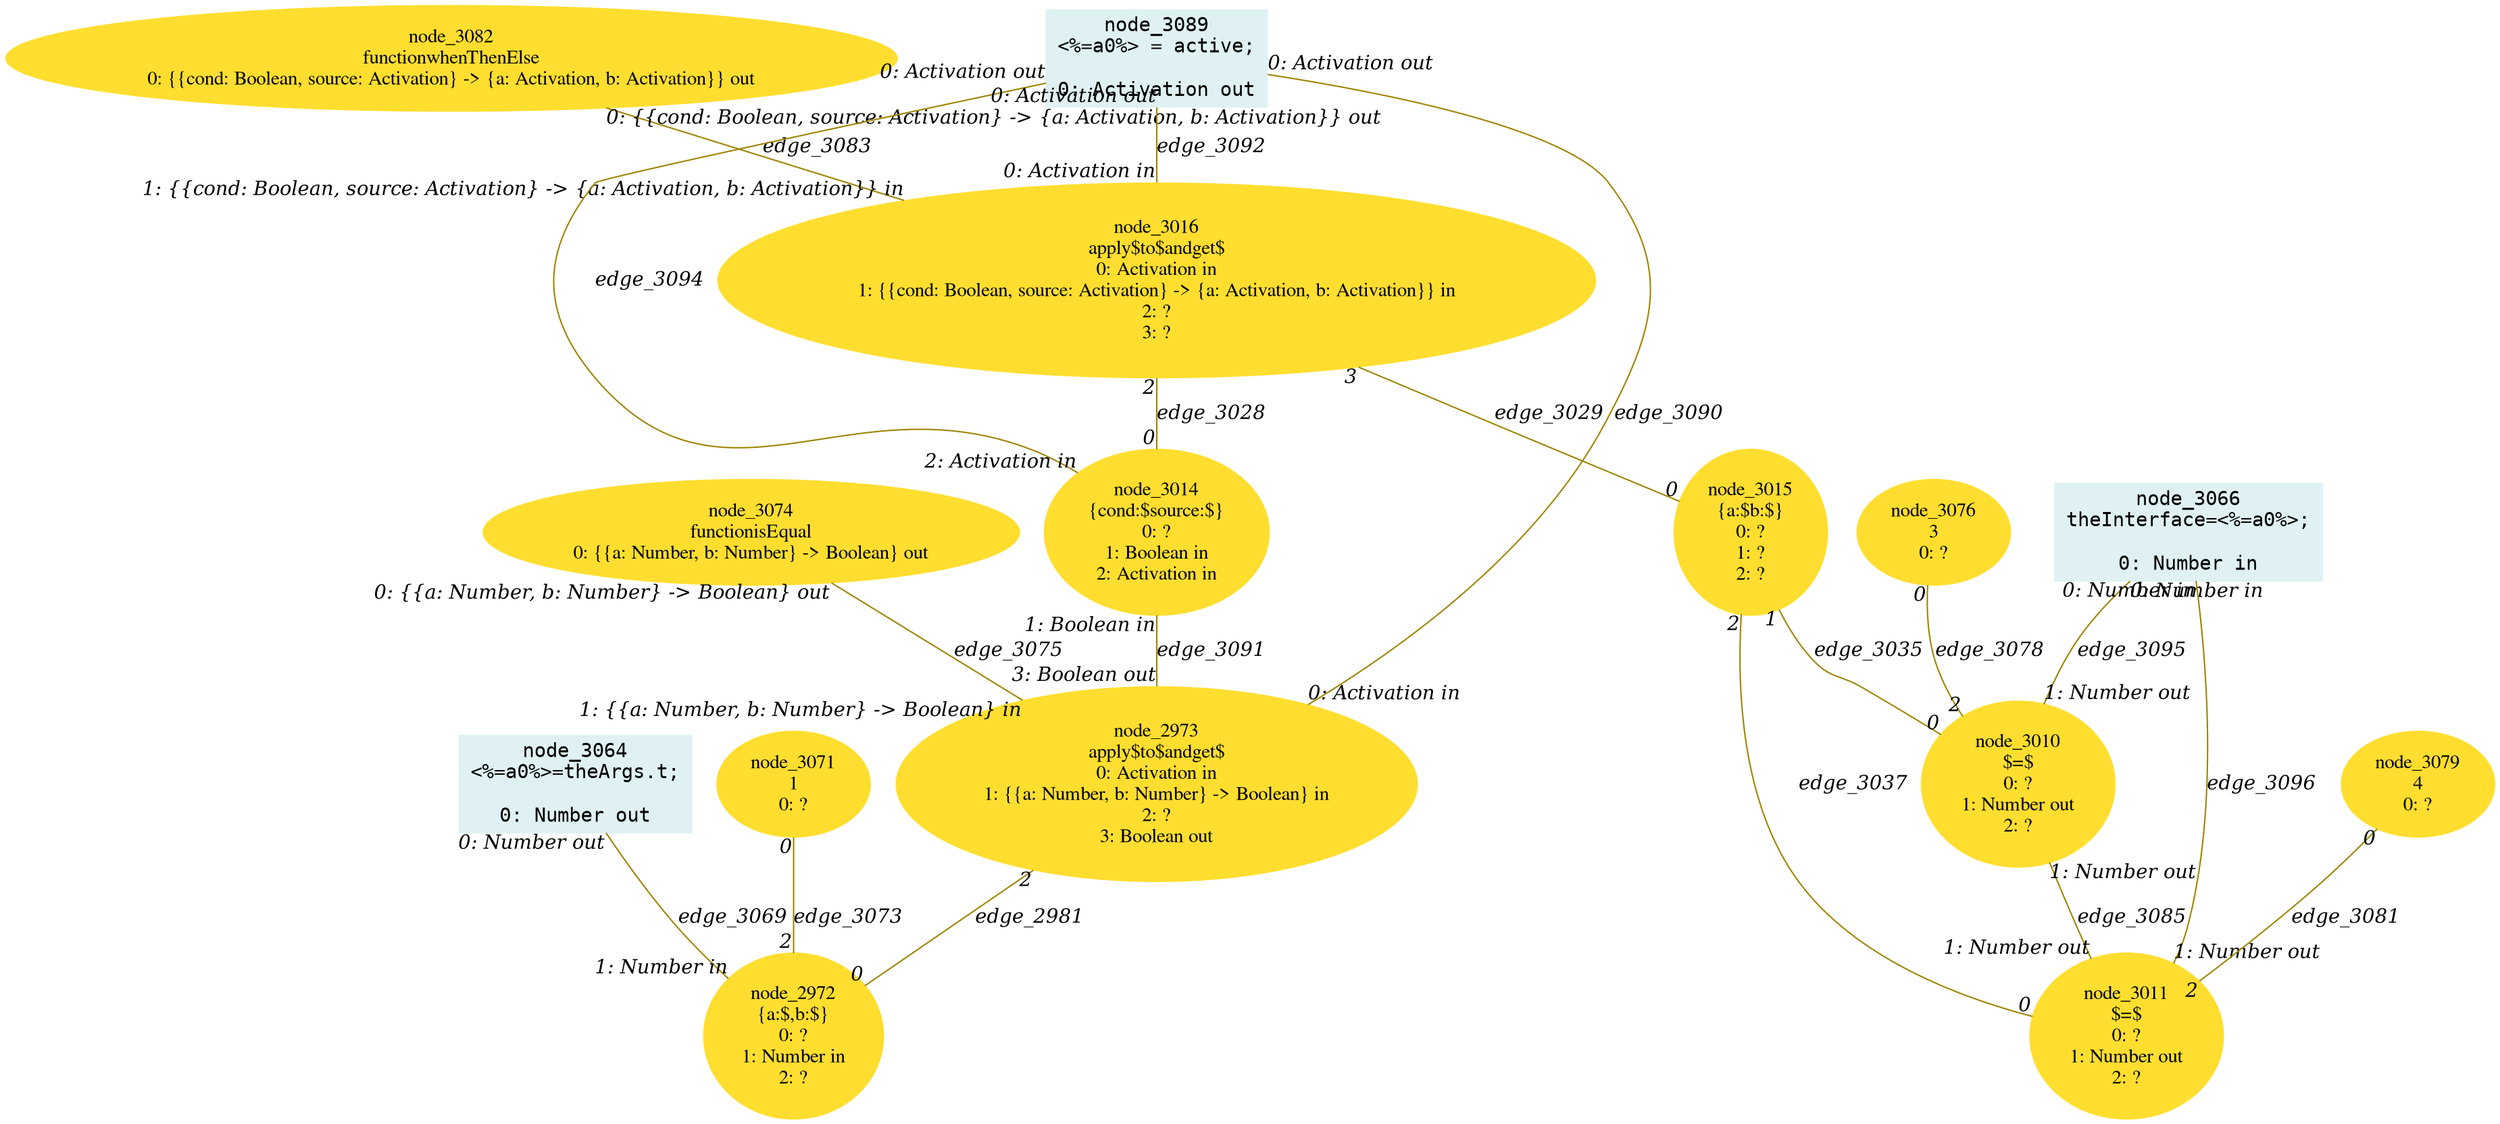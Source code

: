 digraph g{node_2972 [shape="ellipse", style="filled", color="#ffde2f", fontname="Times", label="node_2972
{a:$,b:$}
0: ?
1: Number in
2: ?" ]
node_2973 [shape="ellipse", style="filled", color="#ffde2f", fontname="Times", label="node_2973
apply$to$andget$
0: Activation in
1: {{a: Number, b: Number} -> Boolean} in
2: ?
3: Boolean out" ]
node_3010 [shape="ellipse", style="filled", color="#ffde2f", fontname="Times", label="node_3010
$=$
0: ?
1: Number out
2: ?" ]
node_3011 [shape="ellipse", style="filled", color="#ffde2f", fontname="Times", label="node_3011
$=$
0: ?
1: Number out
2: ?" ]
node_3014 [shape="ellipse", style="filled", color="#ffde2f", fontname="Times", label="node_3014
{cond:$source:$}
0: ?
1: Boolean in
2: Activation in" ]
node_3015 [shape="ellipse", style="filled", color="#ffde2f", fontname="Times", label="node_3015
{a:$b:$}
0: ?
1: ?
2: ?" ]
node_3016 [shape="ellipse", style="filled", color="#ffde2f", fontname="Times", label="node_3016
apply$to$andget$
0: Activation in
1: {{cond: Boolean, source: Activation} -> {a: Activation, b: Activation}} in
2: ?
3: ?" ]
node_3064 [shape="box", style="filled", color="#dff1f2", fontname="Courier", label="node_3064
<%=a0%>=theArgs.t;

0: Number out" ]
node_3066 [shape="box", style="filled", color="#dff1f2", fontname="Courier", label="node_3066
theInterface=<%=a0%>;

0: Number in" ]
node_3071 [shape="ellipse", style="filled", color="#ffde2f", fontname="Times", label="node_3071
1
0: ?" ]
node_3074 [shape="ellipse", style="filled", color="#ffde2f", fontname="Times", label="node_3074
functionisEqual
0: {{a: Number, b: Number} -> Boolean} out" ]
node_3076 [shape="ellipse", style="filled", color="#ffde2f", fontname="Times", label="node_3076
3
0: ?" ]
node_3079 [shape="ellipse", style="filled", color="#ffde2f", fontname="Times", label="node_3079
4
0: ?" ]
node_3082 [shape="ellipse", style="filled", color="#ffde2f", fontname="Times", label="node_3082
functionwhenThenElse
0: {{cond: Boolean, source: Activation} -> {a: Activation, b: Activation}} out" ]
node_3089 [shape="box", style="filled", color="#dff1f2", fontname="Courier", label="node_3089
<%=a0%> = active;

0: Activation out" ]
node_2973 -> node_2972 [dir=none, arrowHead=none, fontname="Times-Italic", arrowsize=1, color="#9d8400", label="edge_2981",  headlabel="0", taillabel="2" ]
node_3016 -> node_3014 [dir=none, arrowHead=none, fontname="Times-Italic", arrowsize=1, color="#9d8400", label="edge_3028",  headlabel="0", taillabel="2" ]
node_3016 -> node_3015 [dir=none, arrowHead=none, fontname="Times-Italic", arrowsize=1, color="#9d8400", label="edge_3029",  headlabel="0", taillabel="3" ]
node_3015 -> node_3010 [dir=none, arrowHead=none, fontname="Times-Italic", arrowsize=1, color="#9d8400", label="edge_3035",  headlabel="0", taillabel="1" ]
node_3015 -> node_3011 [dir=none, arrowHead=none, fontname="Times-Italic", arrowsize=1, color="#9d8400", label="edge_3037",  headlabel="0", taillabel="2" ]
node_3064 -> node_2972 [dir=none, arrowHead=none, fontname="Times-Italic", arrowsize=1, color="#9d8400", label="edge_3069",  headlabel="1: Number in", taillabel="0: Number out" ]
node_3071 -> node_2972 [dir=none, arrowHead=none, fontname="Times-Italic", arrowsize=1, color="#9d8400", label="edge_3073",  headlabel="2", taillabel="0" ]
node_3074 -> node_2973 [dir=none, arrowHead=none, fontname="Times-Italic", arrowsize=1, color="#9d8400", label="edge_3075",  headlabel="1: {{a: Number, b: Number} -> Boolean} in", taillabel="0: {{a: Number, b: Number} -> Boolean} out" ]
node_3076 -> node_3010 [dir=none, arrowHead=none, fontname="Times-Italic", arrowsize=1, color="#9d8400", label="edge_3078",  headlabel="2", taillabel="0" ]
node_3079 -> node_3011 [dir=none, arrowHead=none, fontname="Times-Italic", arrowsize=1, color="#9d8400", label="edge_3081",  headlabel="2", taillabel="0" ]
node_3082 -> node_3016 [dir=none, arrowHead=none, fontname="Times-Italic", arrowsize=1, color="#9d8400", label="edge_3083",  headlabel="1: {{cond: Boolean, source: Activation} -> {a: Activation, b: Activation}} in", taillabel="0: {{cond: Boolean, source: Activation} -> {a: Activation, b: Activation}} out" ]
node_3010 -> node_3011 [dir=none, arrowHead=none, fontname="Times-Italic", arrowsize=1, color="#9d8400", label="edge_3085",  headlabel="1: Number out", taillabel="1: Number out" ]
node_3089 -> node_2973 [dir=none, arrowHead=none, fontname="Times-Italic", arrowsize=1, color="#9d8400", label="edge_3090",  headlabel="0: Activation in", taillabel="0: Activation out" ]
node_3014 -> node_2973 [dir=none, arrowHead=none, fontname="Times-Italic", arrowsize=1, color="#9d8400", label="edge_3091",  headlabel="3: Boolean out", taillabel="1: Boolean in" ]
node_3089 -> node_3016 [dir=none, arrowHead=none, fontname="Times-Italic", arrowsize=1, color="#9d8400", label="edge_3092",  headlabel="0: Activation in", taillabel="0: Activation out" ]
node_3089 -> node_3014 [dir=none, arrowHead=none, fontname="Times-Italic", arrowsize=1, color="#9d8400", label="edge_3094",  headlabel="2: Activation in", taillabel="0: Activation out" ]
node_3066 -> node_3010 [dir=none, arrowHead=none, fontname="Times-Italic", arrowsize=1, color="#9d8400", label="edge_3095",  headlabel="1: Number out", taillabel="0: Number in" ]
node_3066 -> node_3011 [dir=none, arrowHead=none, fontname="Times-Italic", arrowsize=1, color="#9d8400", label="edge_3096",  headlabel="1: Number out", taillabel="0: Number in" ]
}